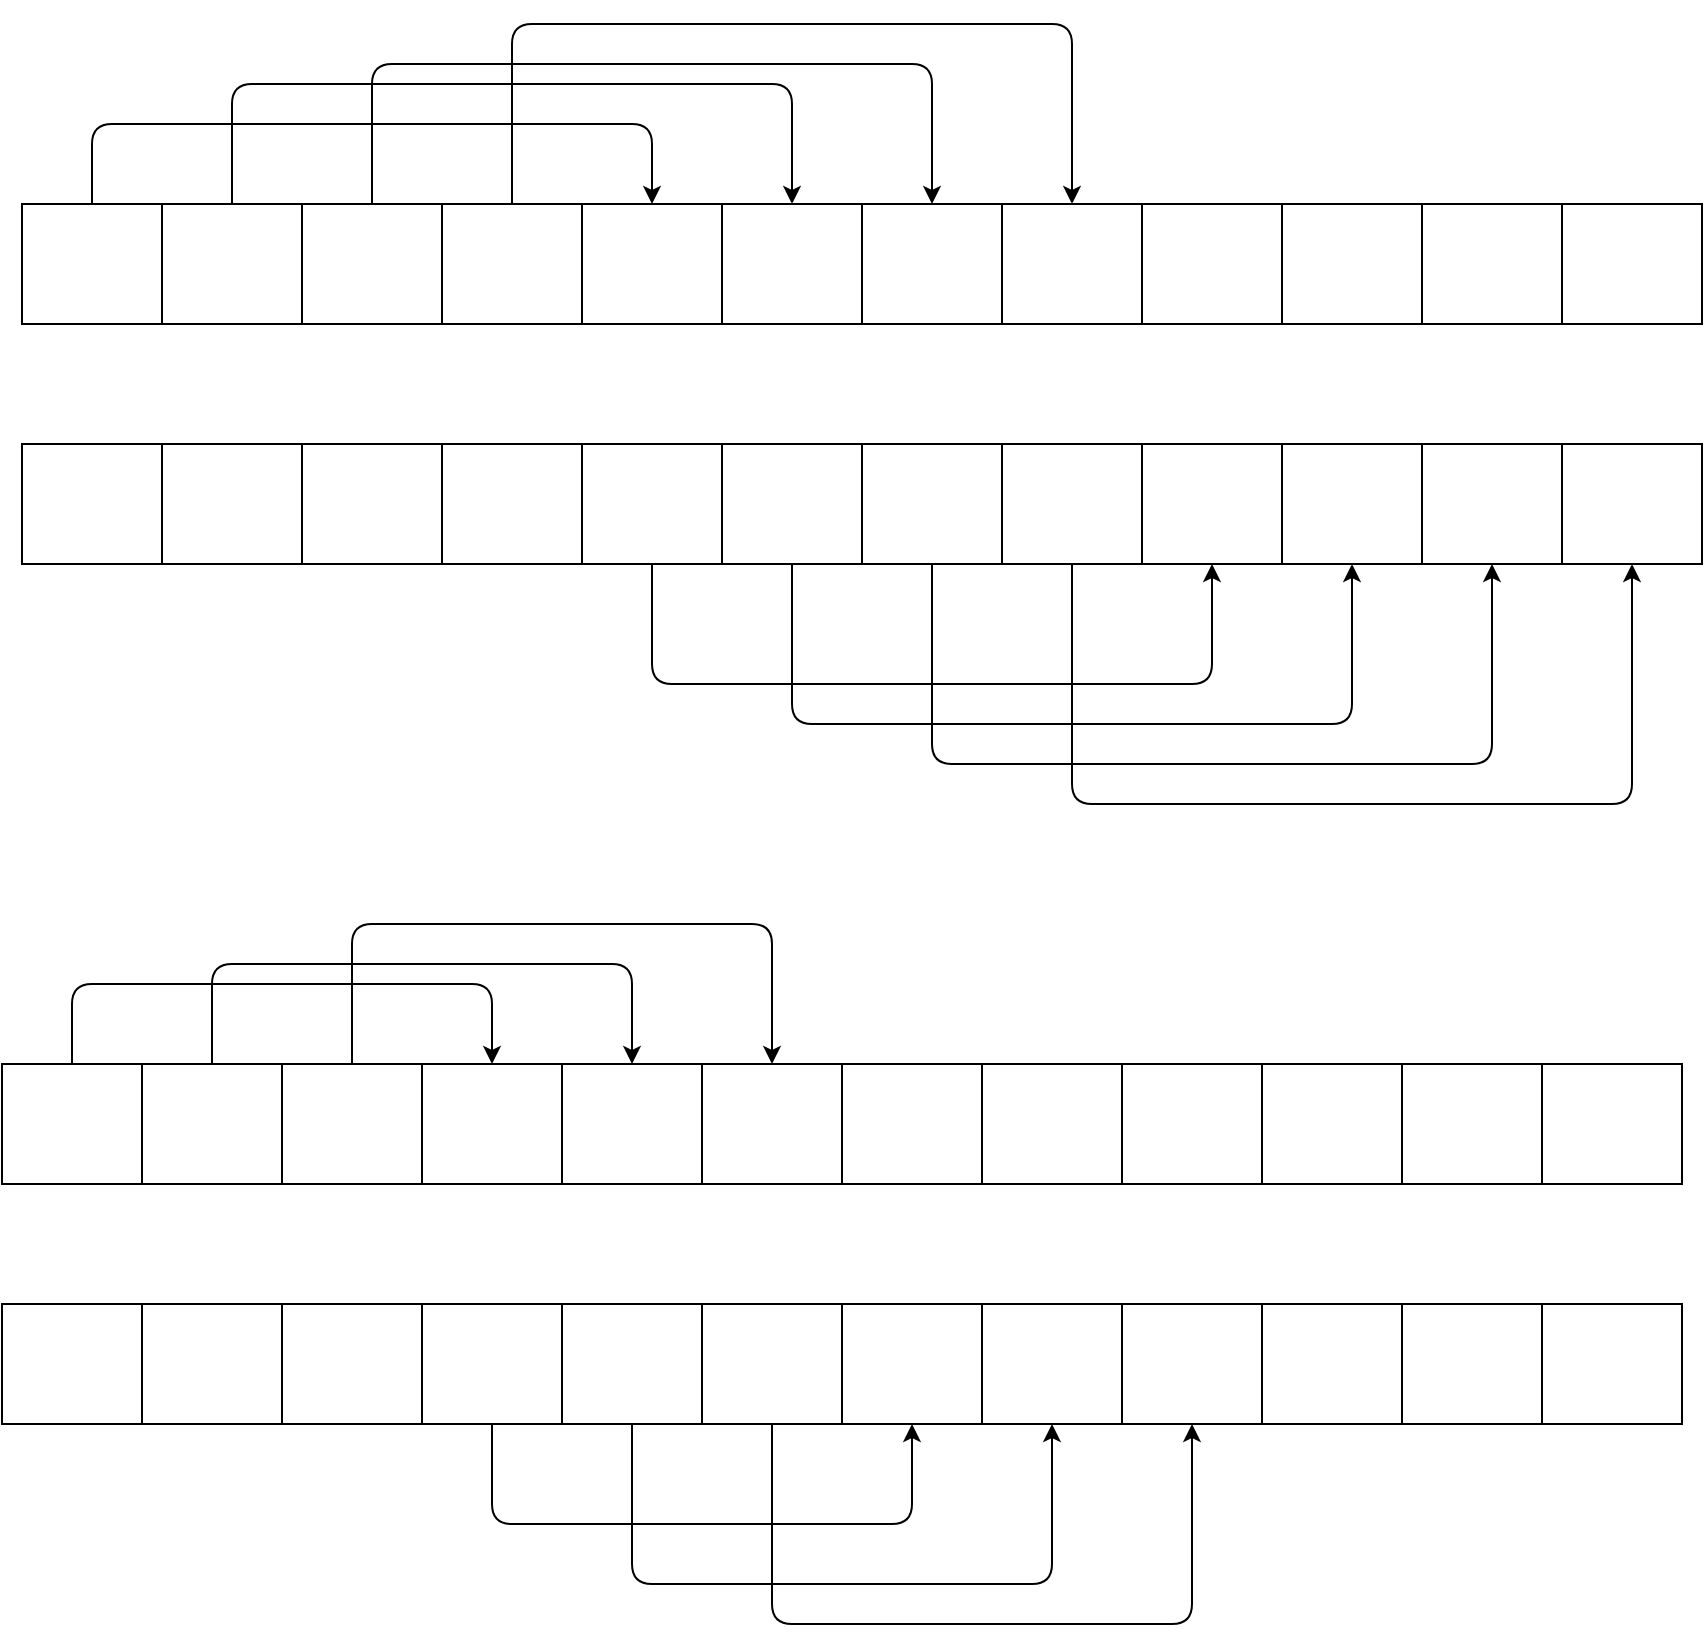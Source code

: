 <mxfile version="13.9.8" type="github"><diagram id="rpZRJS7R1WYE2pJjTAMy" name="Page-1"><mxGraphModel dx="1422" dy="763" grid="1" gridSize="10" guides="1" tooltips="1" connect="1" arrows="1" fold="1" page="1" pageScale="1" pageWidth="827" pageHeight="1169" math="0" shadow="0"><root><mxCell id="0"/><mxCell id="1" parent="0"/><mxCell id="LcbIqbJgwDaUYeahUEyQ-4" value="" style="whiteSpace=wrap;html=1;" vertex="1" parent="1"><mxGeometry x="40" y="120" width="70" height="60" as="geometry"/></mxCell><mxCell id="LcbIqbJgwDaUYeahUEyQ-6" value="" style="whiteSpace=wrap;html=1;" vertex="1" parent="1"><mxGeometry x="110" y="120" width="70" height="60" as="geometry"/></mxCell><mxCell id="LcbIqbJgwDaUYeahUEyQ-7" value="" style="whiteSpace=wrap;html=1;" vertex="1" parent="1"><mxGeometry x="180" y="120" width="70" height="60" as="geometry"/></mxCell><mxCell id="LcbIqbJgwDaUYeahUEyQ-8" value="" style="whiteSpace=wrap;html=1;" vertex="1" parent="1"><mxGeometry x="250" y="120" width="70" height="60" as="geometry"/></mxCell><mxCell id="LcbIqbJgwDaUYeahUEyQ-9" value="" style="whiteSpace=wrap;html=1;" vertex="1" parent="1"><mxGeometry x="320" y="120" width="70" height="60" as="geometry"/></mxCell><mxCell id="LcbIqbJgwDaUYeahUEyQ-10" value="" style="whiteSpace=wrap;html=1;" vertex="1" parent="1"><mxGeometry x="390" y="120" width="70" height="60" as="geometry"/></mxCell><mxCell id="LcbIqbJgwDaUYeahUEyQ-11" value="" style="whiteSpace=wrap;html=1;" vertex="1" parent="1"><mxGeometry x="460" y="120" width="70" height="60" as="geometry"/></mxCell><mxCell id="LcbIqbJgwDaUYeahUEyQ-12" value="" style="whiteSpace=wrap;html=1;" vertex="1" parent="1"><mxGeometry x="530" y="120" width="70" height="60" as="geometry"/></mxCell><mxCell id="LcbIqbJgwDaUYeahUEyQ-13" value="" style="whiteSpace=wrap;html=1;" vertex="1" parent="1"><mxGeometry x="600" y="120" width="70" height="60" as="geometry"/></mxCell><mxCell id="LcbIqbJgwDaUYeahUEyQ-14" value="" style="whiteSpace=wrap;html=1;" vertex="1" parent="1"><mxGeometry x="670" y="120" width="70" height="60" as="geometry"/></mxCell><mxCell id="LcbIqbJgwDaUYeahUEyQ-15" value="" style="whiteSpace=wrap;html=1;" vertex="1" parent="1"><mxGeometry x="740" y="120" width="70" height="60" as="geometry"/></mxCell><mxCell id="LcbIqbJgwDaUYeahUEyQ-16" value="" style="whiteSpace=wrap;html=1;" vertex="1" parent="1"><mxGeometry x="810" y="120" width="70" height="60" as="geometry"/></mxCell><mxCell id="LcbIqbJgwDaUYeahUEyQ-18" value="" style="endArrow=classic;html=1;exitX=0.5;exitY=0;exitDx=0;exitDy=0;entryX=0.5;entryY=0;entryDx=0;entryDy=0;" edge="1" parent="1" source="LcbIqbJgwDaUYeahUEyQ-4" target="LcbIqbJgwDaUYeahUEyQ-9"><mxGeometry width="50" height="50" relative="1" as="geometry"><mxPoint x="390" y="410" as="sourcePoint"/><mxPoint x="480" y="80" as="targetPoint"/><Array as="points"><mxPoint x="75" y="80"/><mxPoint x="355" y="80"/></Array></mxGeometry></mxCell><mxCell id="LcbIqbJgwDaUYeahUEyQ-19" value="&lt;div&gt;&lt;br&gt;&lt;/div&gt;&lt;div&gt;&lt;br&gt;&lt;/div&gt;" style="edgeLabel;html=1;align=center;verticalAlign=middle;resizable=0;points=[];" vertex="1" connectable="0" parent="LcbIqbJgwDaUYeahUEyQ-18"><mxGeometry x="0.425" y="-1" relative="1" as="geometry"><mxPoint as="offset"/></mxGeometry></mxCell><mxCell id="LcbIqbJgwDaUYeahUEyQ-20" value="" style="endArrow=classic;html=1;exitX=0.5;exitY=0;exitDx=0;exitDy=0;entryX=0.5;entryY=0;entryDx=0;entryDy=0;" edge="1" parent="1" source="LcbIqbJgwDaUYeahUEyQ-6" target="LcbIqbJgwDaUYeahUEyQ-10"><mxGeometry width="50" height="50" relative="1" as="geometry"><mxPoint x="75" y="120" as="sourcePoint"/><mxPoint x="355" y="120" as="targetPoint"/><Array as="points"><mxPoint x="145" y="60"/><mxPoint x="425" y="60"/></Array></mxGeometry></mxCell><mxCell id="LcbIqbJgwDaUYeahUEyQ-21" value="&lt;div&gt;&lt;br&gt;&lt;/div&gt;&lt;div&gt;&lt;br&gt;&lt;/div&gt;" style="edgeLabel;html=1;align=center;verticalAlign=middle;resizable=0;points=[];" vertex="1" connectable="0" parent="LcbIqbJgwDaUYeahUEyQ-20"><mxGeometry x="0.425" y="-1" relative="1" as="geometry"><mxPoint as="offset"/></mxGeometry></mxCell><mxCell id="LcbIqbJgwDaUYeahUEyQ-22" value="" style="endArrow=classic;html=1;exitX=0.5;exitY=0;exitDx=0;exitDy=0;entryX=0.5;entryY=0;entryDx=0;entryDy=0;" edge="1" parent="1" source="LcbIqbJgwDaUYeahUEyQ-7" target="LcbIqbJgwDaUYeahUEyQ-11"><mxGeometry width="50" height="50" relative="1" as="geometry"><mxPoint x="145" y="120" as="sourcePoint"/><mxPoint x="425" y="120" as="targetPoint"/><Array as="points"><mxPoint x="215" y="50"/><mxPoint x="495" y="50"/></Array></mxGeometry></mxCell><mxCell id="LcbIqbJgwDaUYeahUEyQ-23" value="&lt;div&gt;&lt;br&gt;&lt;/div&gt;&lt;div&gt;&lt;br&gt;&lt;/div&gt;" style="edgeLabel;html=1;align=center;verticalAlign=middle;resizable=0;points=[];" vertex="1" connectable="0" parent="LcbIqbJgwDaUYeahUEyQ-22"><mxGeometry x="0.425" y="-1" relative="1" as="geometry"><mxPoint as="offset"/></mxGeometry></mxCell><mxCell id="LcbIqbJgwDaUYeahUEyQ-24" value="" style="endArrow=classic;html=1;exitX=0.5;exitY=0;exitDx=0;exitDy=0;entryX=0.5;entryY=0;entryDx=0;entryDy=0;" edge="1" parent="1" source="LcbIqbJgwDaUYeahUEyQ-8" target="LcbIqbJgwDaUYeahUEyQ-12"><mxGeometry width="50" height="50" relative="1" as="geometry"><mxPoint x="215" y="120" as="sourcePoint"/><mxPoint x="495" y="120" as="targetPoint"/><Array as="points"><mxPoint x="285" y="30"/><mxPoint x="565" y="30"/></Array></mxGeometry></mxCell><mxCell id="LcbIqbJgwDaUYeahUEyQ-25" value="&lt;div&gt;&lt;br&gt;&lt;/div&gt;&lt;div&gt;&lt;br&gt;&lt;/div&gt;" style="edgeLabel;html=1;align=center;verticalAlign=middle;resizable=0;points=[];" vertex="1" connectable="0" parent="LcbIqbJgwDaUYeahUEyQ-24"><mxGeometry x="0.425" y="-1" relative="1" as="geometry"><mxPoint as="offset"/></mxGeometry></mxCell><mxCell id="LcbIqbJgwDaUYeahUEyQ-26" value="" style="whiteSpace=wrap;html=1;" vertex="1" parent="1"><mxGeometry x="40" y="240" width="70" height="60" as="geometry"/></mxCell><mxCell id="LcbIqbJgwDaUYeahUEyQ-27" value="" style="whiteSpace=wrap;html=1;" vertex="1" parent="1"><mxGeometry x="110" y="240" width="70" height="60" as="geometry"/></mxCell><mxCell id="LcbIqbJgwDaUYeahUEyQ-28" value="" style="whiteSpace=wrap;html=1;" vertex="1" parent="1"><mxGeometry x="180" y="240" width="70" height="60" as="geometry"/></mxCell><mxCell id="LcbIqbJgwDaUYeahUEyQ-29" value="" style="whiteSpace=wrap;html=1;" vertex="1" parent="1"><mxGeometry x="250" y="240" width="70" height="60" as="geometry"/></mxCell><mxCell id="LcbIqbJgwDaUYeahUEyQ-30" value="" style="whiteSpace=wrap;html=1;" vertex="1" parent="1"><mxGeometry x="320" y="240" width="70" height="60" as="geometry"/></mxCell><mxCell id="LcbIqbJgwDaUYeahUEyQ-31" value="" style="whiteSpace=wrap;html=1;" vertex="1" parent="1"><mxGeometry x="390" y="240" width="70" height="60" as="geometry"/></mxCell><mxCell id="LcbIqbJgwDaUYeahUEyQ-32" value="" style="whiteSpace=wrap;html=1;" vertex="1" parent="1"><mxGeometry x="460" y="240" width="70" height="60" as="geometry"/></mxCell><mxCell id="LcbIqbJgwDaUYeahUEyQ-33" value="" style="whiteSpace=wrap;html=1;" vertex="1" parent="1"><mxGeometry x="530" y="240" width="70" height="60" as="geometry"/></mxCell><mxCell id="LcbIqbJgwDaUYeahUEyQ-34" value="" style="whiteSpace=wrap;html=1;" vertex="1" parent="1"><mxGeometry x="600" y="240" width="70" height="60" as="geometry"/></mxCell><mxCell id="LcbIqbJgwDaUYeahUEyQ-35" value="" style="whiteSpace=wrap;html=1;" vertex="1" parent="1"><mxGeometry x="670" y="240" width="70" height="60" as="geometry"/></mxCell><mxCell id="LcbIqbJgwDaUYeahUEyQ-36" value="" style="whiteSpace=wrap;html=1;" vertex="1" parent="1"><mxGeometry x="740" y="240" width="70" height="60" as="geometry"/></mxCell><mxCell id="LcbIqbJgwDaUYeahUEyQ-37" value="" style="whiteSpace=wrap;html=1;" vertex="1" parent="1"><mxGeometry x="810" y="240" width="70" height="60" as="geometry"/></mxCell><mxCell id="LcbIqbJgwDaUYeahUEyQ-46" value="" style="endArrow=classic;html=1;exitX=0.5;exitY=1;exitDx=0;exitDy=0;entryX=0.5;entryY=1;entryDx=0;entryDy=0;" edge="1" parent="1" source="LcbIqbJgwDaUYeahUEyQ-30" target="LcbIqbJgwDaUYeahUEyQ-34"><mxGeometry width="50" height="50" relative="1" as="geometry"><mxPoint x="530" y="370" as="sourcePoint"/><mxPoint x="355" y="360" as="targetPoint"/><Array as="points"><mxPoint x="355" y="360"/><mxPoint x="635" y="360"/></Array></mxGeometry></mxCell><mxCell id="LcbIqbJgwDaUYeahUEyQ-47" value="" style="endArrow=classic;html=1;exitX=0.5;exitY=1;exitDx=0;exitDy=0;entryX=0.5;entryY=1;entryDx=0;entryDy=0;" edge="1" parent="1" source="LcbIqbJgwDaUYeahUEyQ-31" target="LcbIqbJgwDaUYeahUEyQ-35"><mxGeometry width="50" height="50" relative="1" as="geometry"><mxPoint x="355" y="300" as="sourcePoint"/><mxPoint x="425" y="360" as="targetPoint"/><Array as="points"><mxPoint x="425" y="380"/><mxPoint x="705" y="380"/></Array></mxGeometry></mxCell><mxCell id="LcbIqbJgwDaUYeahUEyQ-48" value="" style="endArrow=classic;html=1;exitX=0.5;exitY=1;exitDx=0;exitDy=0;entryX=0.5;entryY=1;entryDx=0;entryDy=0;" edge="1" parent="1" source="LcbIqbJgwDaUYeahUEyQ-32" target="LcbIqbJgwDaUYeahUEyQ-36"><mxGeometry width="50" height="50" relative="1" as="geometry"><mxPoint x="425" y="300" as="sourcePoint"/><mxPoint x="495" y="360" as="targetPoint"/><Array as="points"><mxPoint x="495" y="400"/><mxPoint x="775" y="400"/></Array></mxGeometry></mxCell><mxCell id="LcbIqbJgwDaUYeahUEyQ-49" value="" style="endArrow=classic;html=1;exitX=0.5;exitY=1;exitDx=0;exitDy=0;entryX=0.5;entryY=1;entryDx=0;entryDy=0;" edge="1" parent="1" source="LcbIqbJgwDaUYeahUEyQ-33" target="LcbIqbJgwDaUYeahUEyQ-37"><mxGeometry width="50" height="50" relative="1" as="geometry"><mxPoint x="495" y="300" as="sourcePoint"/><mxPoint x="565" y="360" as="targetPoint"/><Array as="points"><mxPoint x="565" y="420"/><mxPoint x="845" y="420"/></Array></mxGeometry></mxCell><mxCell id="LcbIqbJgwDaUYeahUEyQ-50" value="" style="whiteSpace=wrap;html=1;" vertex="1" parent="1"><mxGeometry x="30" y="550" width="70" height="60" as="geometry"/></mxCell><mxCell id="LcbIqbJgwDaUYeahUEyQ-51" value="" style="whiteSpace=wrap;html=1;" vertex="1" parent="1"><mxGeometry x="100" y="550" width="70" height="60" as="geometry"/></mxCell><mxCell id="LcbIqbJgwDaUYeahUEyQ-52" value="" style="whiteSpace=wrap;html=1;" vertex="1" parent="1"><mxGeometry x="170" y="550" width="70" height="60" as="geometry"/></mxCell><mxCell id="LcbIqbJgwDaUYeahUEyQ-53" value="" style="whiteSpace=wrap;html=1;" vertex="1" parent="1"><mxGeometry x="240" y="550" width="70" height="60" as="geometry"/></mxCell><mxCell id="LcbIqbJgwDaUYeahUEyQ-54" value="" style="whiteSpace=wrap;html=1;" vertex="1" parent="1"><mxGeometry x="310" y="550" width="70" height="60" as="geometry"/></mxCell><mxCell id="LcbIqbJgwDaUYeahUEyQ-55" value="" style="whiteSpace=wrap;html=1;" vertex="1" parent="1"><mxGeometry x="380" y="550" width="70" height="60" as="geometry"/></mxCell><mxCell id="LcbIqbJgwDaUYeahUEyQ-56" value="" style="whiteSpace=wrap;html=1;" vertex="1" parent="1"><mxGeometry x="450" y="550" width="70" height="60" as="geometry"/></mxCell><mxCell id="LcbIqbJgwDaUYeahUEyQ-57" value="" style="whiteSpace=wrap;html=1;" vertex="1" parent="1"><mxGeometry x="520" y="550" width="70" height="60" as="geometry"/></mxCell><mxCell id="LcbIqbJgwDaUYeahUEyQ-58" value="" style="whiteSpace=wrap;html=1;" vertex="1" parent="1"><mxGeometry x="590" y="550" width="70" height="60" as="geometry"/></mxCell><mxCell id="LcbIqbJgwDaUYeahUEyQ-59" value="" style="whiteSpace=wrap;html=1;" vertex="1" parent="1"><mxGeometry x="660" y="550" width="70" height="60" as="geometry"/></mxCell><mxCell id="LcbIqbJgwDaUYeahUEyQ-60" value="" style="whiteSpace=wrap;html=1;" vertex="1" parent="1"><mxGeometry x="730" y="550" width="70" height="60" as="geometry"/></mxCell><mxCell id="LcbIqbJgwDaUYeahUEyQ-61" value="" style="whiteSpace=wrap;html=1;" vertex="1" parent="1"><mxGeometry x="800" y="550" width="70" height="60" as="geometry"/></mxCell><mxCell id="LcbIqbJgwDaUYeahUEyQ-62" value="" style="endArrow=classic;html=1;exitX=0.5;exitY=0;exitDx=0;exitDy=0;entryX=0.5;entryY=0;entryDx=0;entryDy=0;" edge="1" parent="1" source="LcbIqbJgwDaUYeahUEyQ-50" target="LcbIqbJgwDaUYeahUEyQ-53"><mxGeometry width="50" height="50" relative="1" as="geometry"><mxPoint x="380" y="840" as="sourcePoint"/><mxPoint x="470" y="510" as="targetPoint"/><Array as="points"><mxPoint x="65" y="510"/><mxPoint x="275" y="510"/></Array></mxGeometry></mxCell><mxCell id="LcbIqbJgwDaUYeahUEyQ-63" value="&lt;div&gt;&lt;br&gt;&lt;/div&gt;&lt;div&gt;&lt;br&gt;&lt;/div&gt;" style="edgeLabel;html=1;align=center;verticalAlign=middle;resizable=0;points=[];" vertex="1" connectable="0" parent="LcbIqbJgwDaUYeahUEyQ-62"><mxGeometry x="0.425" y="-1" relative="1" as="geometry"><mxPoint as="offset"/></mxGeometry></mxCell><mxCell id="LcbIqbJgwDaUYeahUEyQ-64" value="" style="endArrow=classic;html=1;exitX=0.5;exitY=0;exitDx=0;exitDy=0;entryX=0.5;entryY=0;entryDx=0;entryDy=0;" edge="1" parent="1" source="LcbIqbJgwDaUYeahUEyQ-51" target="LcbIqbJgwDaUYeahUEyQ-54"><mxGeometry width="50" height="50" relative="1" as="geometry"><mxPoint x="65" y="550" as="sourcePoint"/><mxPoint x="345" y="550" as="targetPoint"/><Array as="points"><mxPoint x="135" y="500"/><mxPoint x="345" y="500"/></Array></mxGeometry></mxCell><mxCell id="LcbIqbJgwDaUYeahUEyQ-65" value="&lt;div&gt;&lt;br&gt;&lt;/div&gt;&lt;div&gt;&lt;br&gt;&lt;/div&gt;" style="edgeLabel;html=1;align=center;verticalAlign=middle;resizable=0;points=[];" vertex="1" connectable="0" parent="LcbIqbJgwDaUYeahUEyQ-64"><mxGeometry x="0.425" y="-1" relative="1" as="geometry"><mxPoint as="offset"/></mxGeometry></mxCell><mxCell id="LcbIqbJgwDaUYeahUEyQ-66" value="" style="endArrow=classic;html=1;exitX=0.5;exitY=0;exitDx=0;exitDy=0;entryX=0.5;entryY=0;entryDx=0;entryDy=0;" edge="1" parent="1" source="LcbIqbJgwDaUYeahUEyQ-52" target="LcbIqbJgwDaUYeahUEyQ-55"><mxGeometry width="50" height="50" relative="1" as="geometry"><mxPoint x="135" y="550" as="sourcePoint"/><mxPoint x="415" y="550" as="targetPoint"/><Array as="points"><mxPoint x="205" y="480"/><mxPoint x="415" y="480"/></Array></mxGeometry></mxCell><mxCell id="LcbIqbJgwDaUYeahUEyQ-67" value="&lt;div&gt;&lt;br&gt;&lt;/div&gt;&lt;div&gt;&lt;br&gt;&lt;/div&gt;" style="edgeLabel;html=1;align=center;verticalAlign=middle;resizable=0;points=[];" vertex="1" connectable="0" parent="LcbIqbJgwDaUYeahUEyQ-66"><mxGeometry x="0.425" y="-1" relative="1" as="geometry"><mxPoint as="offset"/></mxGeometry></mxCell><mxCell id="LcbIqbJgwDaUYeahUEyQ-70" value="" style="whiteSpace=wrap;html=1;" vertex="1" parent="1"><mxGeometry x="30" y="670" width="70" height="60" as="geometry"/></mxCell><mxCell id="LcbIqbJgwDaUYeahUEyQ-71" value="" style="whiteSpace=wrap;html=1;" vertex="1" parent="1"><mxGeometry x="100" y="670" width="70" height="60" as="geometry"/></mxCell><mxCell id="LcbIqbJgwDaUYeahUEyQ-72" value="" style="whiteSpace=wrap;html=1;" vertex="1" parent="1"><mxGeometry x="170" y="670" width="70" height="60" as="geometry"/></mxCell><mxCell id="LcbIqbJgwDaUYeahUEyQ-73" value="" style="whiteSpace=wrap;html=1;" vertex="1" parent="1"><mxGeometry x="240" y="670" width="70" height="60" as="geometry"/></mxCell><mxCell id="LcbIqbJgwDaUYeahUEyQ-74" value="" style="whiteSpace=wrap;html=1;" vertex="1" parent="1"><mxGeometry x="310" y="670" width="70" height="60" as="geometry"/></mxCell><mxCell id="LcbIqbJgwDaUYeahUEyQ-75" value="" style="whiteSpace=wrap;html=1;" vertex="1" parent="1"><mxGeometry x="380" y="670" width="70" height="60" as="geometry"/></mxCell><mxCell id="LcbIqbJgwDaUYeahUEyQ-76" value="" style="whiteSpace=wrap;html=1;" vertex="1" parent="1"><mxGeometry x="450" y="670" width="70" height="60" as="geometry"/></mxCell><mxCell id="LcbIqbJgwDaUYeahUEyQ-77" value="" style="whiteSpace=wrap;html=1;" vertex="1" parent="1"><mxGeometry x="520" y="670" width="70" height="60" as="geometry"/></mxCell><mxCell id="LcbIqbJgwDaUYeahUEyQ-78" value="" style="whiteSpace=wrap;html=1;" vertex="1" parent="1"><mxGeometry x="590" y="670" width="70" height="60" as="geometry"/></mxCell><mxCell id="LcbIqbJgwDaUYeahUEyQ-79" value="" style="whiteSpace=wrap;html=1;" vertex="1" parent="1"><mxGeometry x="660" y="670" width="70" height="60" as="geometry"/></mxCell><mxCell id="LcbIqbJgwDaUYeahUEyQ-80" value="" style="whiteSpace=wrap;html=1;" vertex="1" parent="1"><mxGeometry x="730" y="670" width="70" height="60" as="geometry"/></mxCell><mxCell id="LcbIqbJgwDaUYeahUEyQ-81" value="" style="whiteSpace=wrap;html=1;" vertex="1" parent="1"><mxGeometry x="800" y="670" width="70" height="60" as="geometry"/></mxCell><mxCell id="LcbIqbJgwDaUYeahUEyQ-82" value="" style="endArrow=classic;html=1;exitX=0.5;exitY=1;exitDx=0;exitDy=0;entryX=0.5;entryY=1;entryDx=0;entryDy=0;" edge="1" parent="1" source="LcbIqbJgwDaUYeahUEyQ-73" target="LcbIqbJgwDaUYeahUEyQ-76"><mxGeometry width="50" height="50" relative="1" as="geometry"><mxPoint x="520" y="800" as="sourcePoint"/><mxPoint x="345" y="790" as="targetPoint"/><Array as="points"><mxPoint x="275" y="780"/><mxPoint x="485" y="780"/></Array></mxGeometry></mxCell><mxCell id="LcbIqbJgwDaUYeahUEyQ-83" value="" style="endArrow=classic;html=1;exitX=0.5;exitY=1;exitDx=0;exitDy=0;entryX=0.5;entryY=1;entryDx=0;entryDy=0;" edge="1" parent="1" source="LcbIqbJgwDaUYeahUEyQ-74" target="LcbIqbJgwDaUYeahUEyQ-77"><mxGeometry width="50" height="50" relative="1" as="geometry"><mxPoint x="345" y="730" as="sourcePoint"/><mxPoint x="415" y="790" as="targetPoint"/><Array as="points"><mxPoint x="345" y="810"/><mxPoint x="555" y="810"/></Array></mxGeometry></mxCell><mxCell id="LcbIqbJgwDaUYeahUEyQ-84" value="" style="endArrow=classic;html=1;exitX=0.5;exitY=1;exitDx=0;exitDy=0;entryX=0.5;entryY=1;entryDx=0;entryDy=0;" edge="1" parent="1" source="LcbIqbJgwDaUYeahUEyQ-75" target="LcbIqbJgwDaUYeahUEyQ-78"><mxGeometry width="50" height="50" relative="1" as="geometry"><mxPoint x="415" y="730" as="sourcePoint"/><mxPoint x="485" y="790" as="targetPoint"/><Array as="points"><mxPoint x="415" y="830"/><mxPoint x="625" y="830"/></Array></mxGeometry></mxCell></root></mxGraphModel></diagram></mxfile>